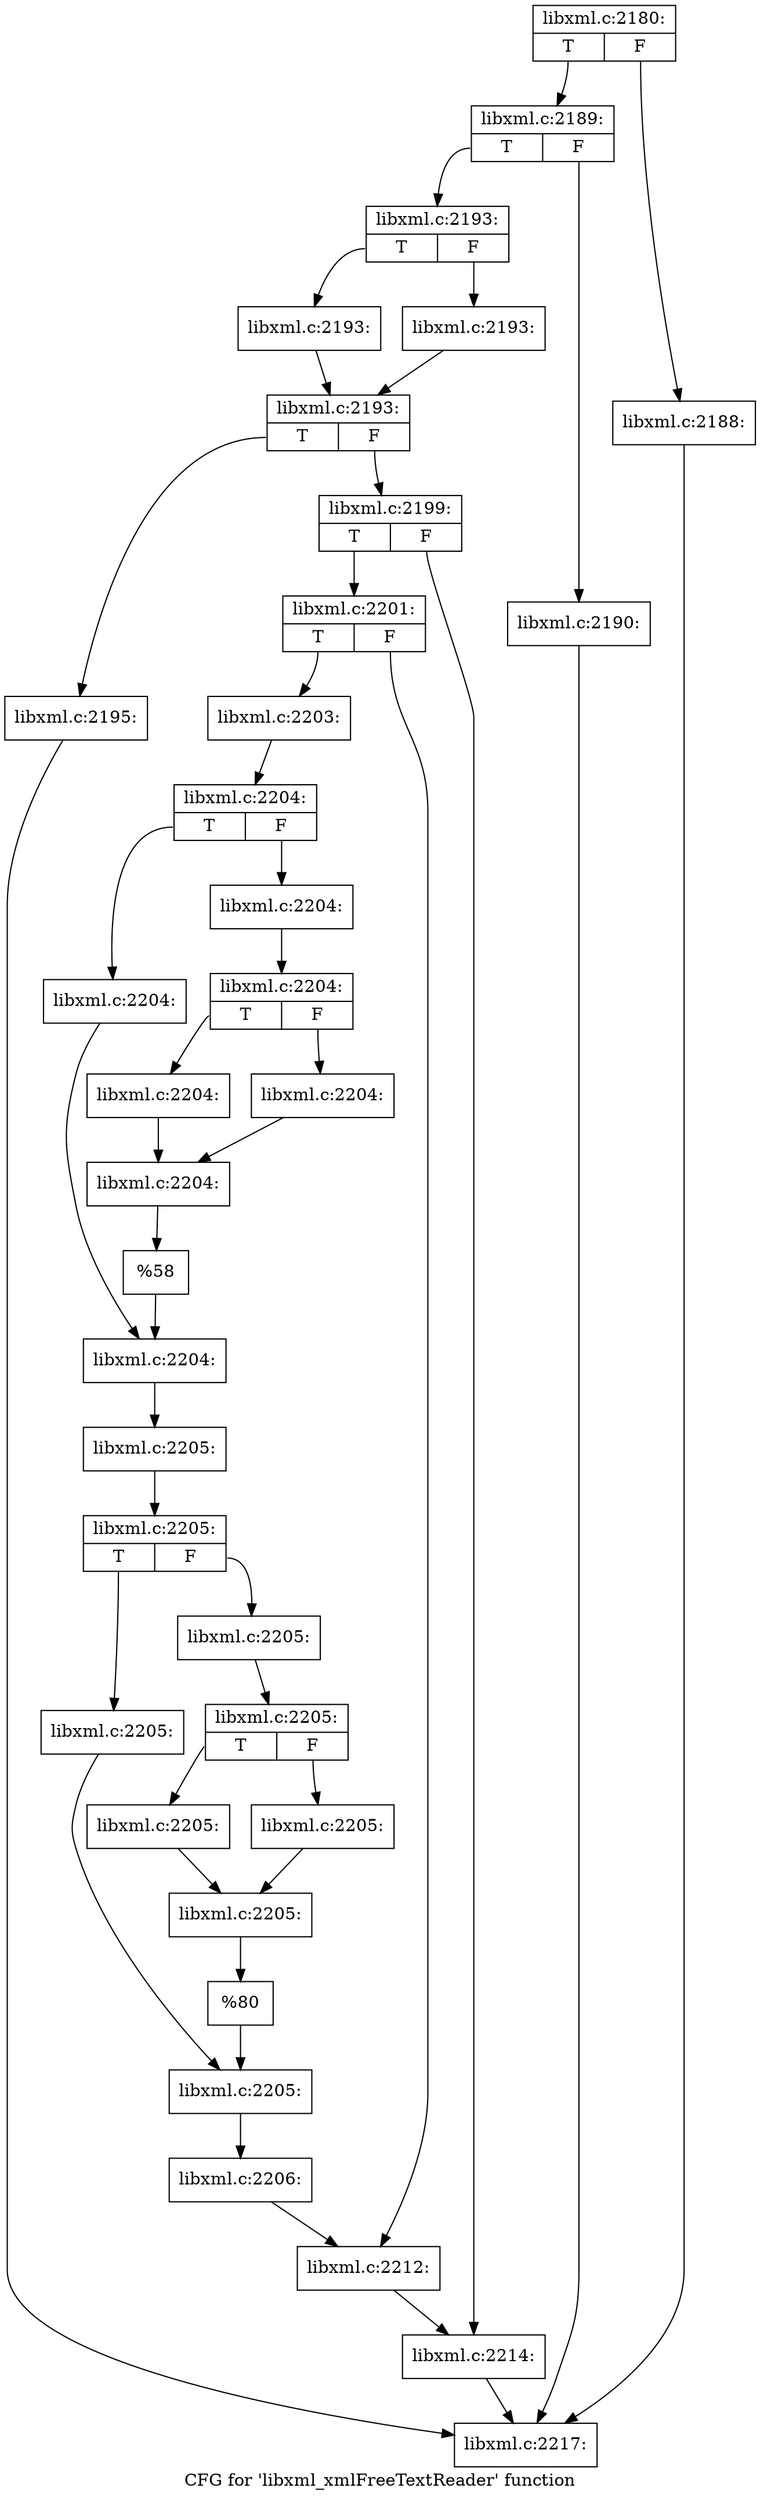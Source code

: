 digraph "CFG for 'libxml_xmlFreeTextReader' function" {
	label="CFG for 'libxml_xmlFreeTextReader' function";

	Node0x56a4c30 [shape=record,label="{libxml.c:2180:|{<s0>T|<s1>F}}"];
	Node0x56a4c30:s0 -> Node0x56a6c20;
	Node0x56a4c30:s1 -> Node0x56a6bd0;
	Node0x56a6bd0 [shape=record,label="{libxml.c:2188:}"];
	Node0x56a6bd0 -> Node0x568dc10;
	Node0x56a6c20 [shape=record,label="{libxml.c:2189:|{<s0>T|<s1>F}}"];
	Node0x56a6c20:s0 -> Node0x56a73f0;
	Node0x56a6c20:s1 -> Node0x56a73a0;
	Node0x56a73a0 [shape=record,label="{libxml.c:2190:}"];
	Node0x56a73a0 -> Node0x568dc10;
	Node0x56a73f0 [shape=record,label="{libxml.c:2193:|{<s0>T|<s1>F}}"];
	Node0x56a73f0:s0 -> Node0x56a7cd0;
	Node0x56a73f0:s1 -> Node0x56a7d20;
	Node0x56a7cd0 [shape=record,label="{libxml.c:2193:}"];
	Node0x56a7cd0 -> Node0x56a7d70;
	Node0x56a7d20 [shape=record,label="{libxml.c:2193:}"];
	Node0x56a7d20 -> Node0x56a7d70;
	Node0x56a7d70 [shape=record,label="{libxml.c:2193:|{<s0>T|<s1>F}}"];
	Node0x56a7d70:s0 -> Node0x56a8300;
	Node0x56a7d70:s1 -> Node0x56a8350;
	Node0x56a8300 [shape=record,label="{libxml.c:2195:}"];
	Node0x56a8300 -> Node0x568dc10;
	Node0x56a8350 [shape=record,label="{libxml.c:2199:|{<s0>T|<s1>F}}"];
	Node0x56a8350:s0 -> Node0x56a8c80;
	Node0x56a8350:s1 -> Node0x56a8cd0;
	Node0x56a8c80 [shape=record,label="{libxml.c:2201:|{<s0>T|<s1>F}}"];
	Node0x56a8c80:s0 -> Node0x56a9090;
	Node0x56a8c80:s1 -> Node0x56a90e0;
	Node0x56a9090 [shape=record,label="{libxml.c:2203:}"];
	Node0x56a9090 -> Node0x56a9640;
	Node0x56a9640 [shape=record,label="{libxml.c:2204:|{<s0>T|<s1>F}}"];
	Node0x56a9640:s0 -> Node0x56a98e0;
	Node0x56a9640:s1 -> Node0x56a9980;
	Node0x56a98e0 [shape=record,label="{libxml.c:2204:}"];
	Node0x56a98e0 -> Node0x56a9930;
	Node0x56a9980 [shape=record,label="{libxml.c:2204:}"];
	Node0x56a9980 -> Node0x56a9d20;
	Node0x56a9d20 [shape=record,label="{libxml.c:2204:|{<s0>T|<s1>F}}"];
	Node0x56a9d20:s0 -> Node0x56a9f10;
	Node0x56a9d20:s1 -> Node0x56a9fb0;
	Node0x56a9f10 [shape=record,label="{libxml.c:2204:}"];
	Node0x56a9f10 -> Node0x56a9f60;
	Node0x56a9fb0 [shape=record,label="{libxml.c:2204:}"];
	Node0x56a9fb0 -> Node0x56a9f60;
	Node0x56a9f60 [shape=record,label="{libxml.c:2204:}"];
	Node0x56a9f60 -> Node0x56a9c80;
	Node0x56a9c80 [shape=record,label="{%58}"];
	Node0x56a9c80 -> Node0x56a9930;
	Node0x56a9930 [shape=record,label="{libxml.c:2204:}"];
	Node0x56a9930 -> Node0x56a95a0;
	Node0x56a95a0 [shape=record,label="{libxml.c:2205:}"];
	Node0x56a95a0 -> Node0x56aabe0;
	Node0x56aabe0 [shape=record,label="{libxml.c:2205:|{<s0>T|<s1>F}}"];
	Node0x56aabe0:s0 -> Node0x56aada0;
	Node0x56aabe0:s1 -> Node0x56aae40;
	Node0x56aada0 [shape=record,label="{libxml.c:2205:}"];
	Node0x56aada0 -> Node0x56aadf0;
	Node0x56aae40 [shape=record,label="{libxml.c:2205:}"];
	Node0x56aae40 -> Node0x56ab1e0;
	Node0x56ab1e0 [shape=record,label="{libxml.c:2205:|{<s0>T|<s1>F}}"];
	Node0x56ab1e0:s0 -> Node0x56ab3d0;
	Node0x56ab1e0:s1 -> Node0x56ab470;
	Node0x56ab3d0 [shape=record,label="{libxml.c:2205:}"];
	Node0x56ab3d0 -> Node0x56ab420;
	Node0x56ab470 [shape=record,label="{libxml.c:2205:}"];
	Node0x56ab470 -> Node0x56ab420;
	Node0x56ab420 [shape=record,label="{libxml.c:2205:}"];
	Node0x56ab420 -> Node0x56ab140;
	Node0x56ab140 [shape=record,label="{%80}"];
	Node0x56ab140 -> Node0x56aadf0;
	Node0x56aadf0 [shape=record,label="{libxml.c:2205:}"];
	Node0x56aadf0 -> Node0x56a95f0;
	Node0x56a95f0 [shape=record,label="{libxml.c:2206:}"];
	Node0x56a95f0 -> Node0x56a90e0;
	Node0x56a90e0 [shape=record,label="{libxml.c:2212:}"];
	Node0x56a90e0 -> Node0x56a8cd0;
	Node0x56a8cd0 [shape=record,label="{libxml.c:2214:}"];
	Node0x56a8cd0 -> Node0x568dc10;
	Node0x568dc10 [shape=record,label="{libxml.c:2217:}"];
}
